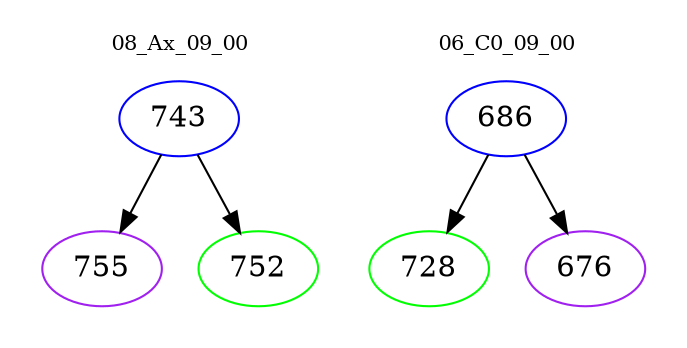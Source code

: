 digraph{
subgraph cluster_0 {
color = white
label = "08_Ax_09_00";
fontsize=10;
T0_743 [label="743", color="blue"]
T0_743 -> T0_755 [color="black"]
T0_755 [label="755", color="purple"]
T0_743 -> T0_752 [color="black"]
T0_752 [label="752", color="green"]
}
subgraph cluster_1 {
color = white
label = "06_C0_09_00";
fontsize=10;
T1_686 [label="686", color="blue"]
T1_686 -> T1_728 [color="black"]
T1_728 [label="728", color="green"]
T1_686 -> T1_676 [color="black"]
T1_676 [label="676", color="purple"]
}
}

